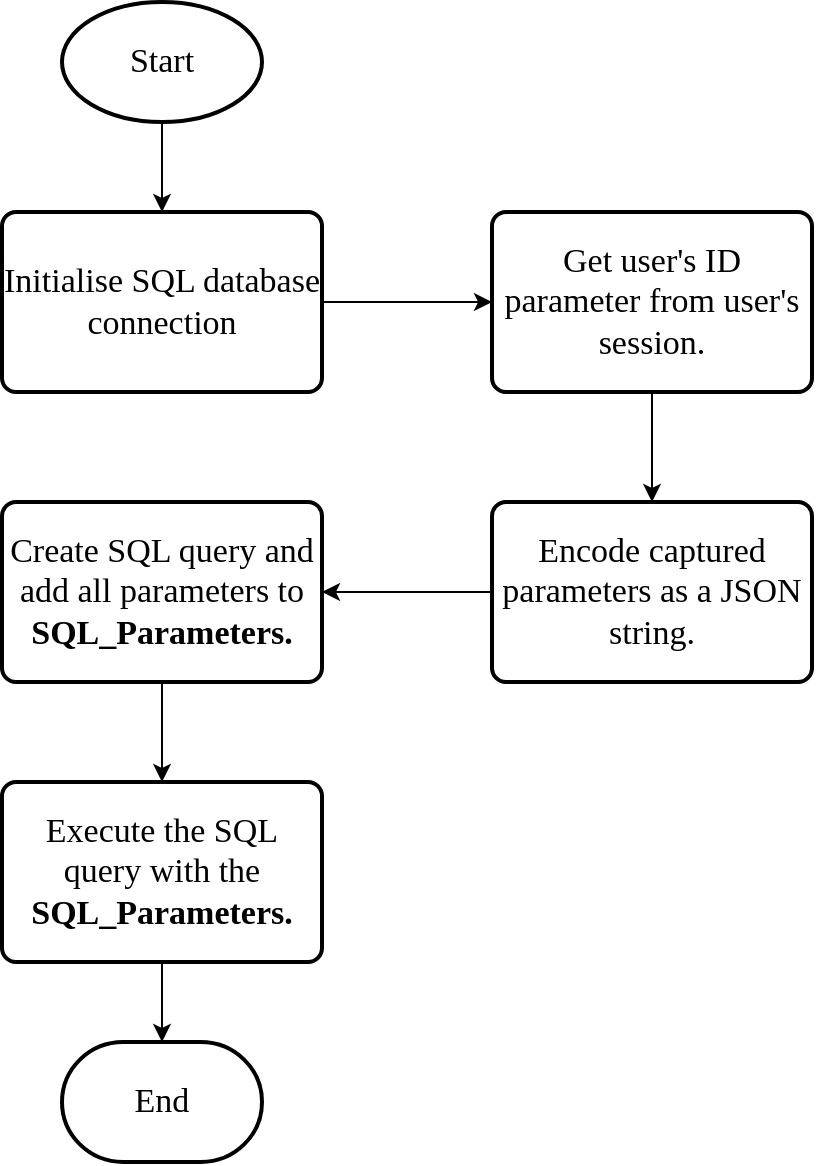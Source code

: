 <mxfile version="12.1.0" type="device" pages="1"><diagram id="aup2Fgcph3yYs3ryoIUO" name="Page-1"><mxGraphModel dx="222" dy="815" grid="1" gridSize="10" guides="1" tooltips="1" connect="1" arrows="1" fold="1" page="1" pageScale="1" pageWidth="850" pageHeight="1100" math="0" shadow="0"><root><mxCell id="0"/><mxCell id="1" parent="0"/><mxCell id="BcKADKLf8Ozt_4PdMoAA-12" style="edgeStyle=orthogonalEdgeStyle;rounded=0;orthogonalLoop=1;jettySize=auto;html=1;entryX=0.5;entryY=0;entryDx=0;entryDy=0;" parent="1" source="BcKADKLf8Ozt_4PdMoAA-1" target="BcKADKLf8Ozt_4PdMoAA-2" edge="1"><mxGeometry relative="1" as="geometry"/></mxCell><mxCell id="BcKADKLf8Ozt_4PdMoAA-1" value="Start" style="strokeWidth=2;html=1;shape=mxgraph.flowchart.start_1;whiteSpace=wrap;fontFamily=Times New Roman;fillColor=none;fontSize=17;" parent="1" vertex="1"><mxGeometry x="1225" y="50" width="100" height="60" as="geometry"/></mxCell><mxCell id="8SBhlytzPyLPJLM9iZ-j-1" style="edgeStyle=orthogonalEdgeStyle;rounded=0;orthogonalLoop=1;jettySize=auto;html=1;exitX=1;exitY=0.5;exitDx=0;exitDy=0;entryX=0;entryY=0.5;entryDx=0;entryDy=0;" edge="1" parent="1" source="BcKADKLf8Ozt_4PdMoAA-2" target="BcKADKLf8Ozt_4PdMoAA-3"><mxGeometry relative="1" as="geometry"/></mxCell><mxCell id="BcKADKLf8Ozt_4PdMoAA-2" value="Initialise SQL database connection" style="rounded=1;whiteSpace=wrap;html=1;absoluteArcSize=1;arcSize=14;strokeWidth=2;fontFamily=Times New Roman;fillColor=none;fontSize=17;" parent="1" vertex="1"><mxGeometry x="1195" y="155" width="160" height="90" as="geometry"/></mxCell><mxCell id="BcKADKLf8Ozt_4PdMoAA-14" style="edgeStyle=orthogonalEdgeStyle;rounded=0;orthogonalLoop=1;jettySize=auto;html=1;exitX=0.5;exitY=1;exitDx=0;exitDy=0;entryX=0.5;entryY=0;entryDx=0;entryDy=0;" parent="1" source="BcKADKLf8Ozt_4PdMoAA-3" target="BcKADKLf8Ozt_4PdMoAA-8" edge="1"><mxGeometry relative="1" as="geometry"/></mxCell><mxCell id="BcKADKLf8Ozt_4PdMoAA-3" value="Get user's ID parameter from user's session." style="rounded=1;whiteSpace=wrap;html=1;absoluteArcSize=1;arcSize=14;strokeWidth=2;fontFamily=Times New Roman;fillColor=none;fontSize=17;" parent="1" vertex="1"><mxGeometry x="1440" y="155" width="160" height="90" as="geometry"/></mxCell><mxCell id="BcKADKLf8Ozt_4PdMoAA-7" style="edgeStyle=orthogonalEdgeStyle;rounded=0;orthogonalLoop=1;jettySize=auto;html=1;entryX=0.5;entryY=0;entryDx=0;entryDy=0;entryPerimeter=0;" parent="1" source="BcKADKLf8Ozt_4PdMoAA-5" target="BcKADKLf8Ozt_4PdMoAA-6" edge="1"><mxGeometry relative="1" as="geometry"/></mxCell><mxCell id="BcKADKLf8Ozt_4PdMoAA-5" value="Execute the SQL query with the &lt;b&gt;SQL_Parameters.&lt;/b&gt;" style="rounded=1;whiteSpace=wrap;html=1;absoluteArcSize=1;arcSize=14;strokeWidth=2;fontFamily=Times New Roman;fillColor=none;fontSize=17;" parent="1" vertex="1"><mxGeometry x="1195" y="440" width="160" height="90" as="geometry"/></mxCell><mxCell id="BcKADKLf8Ozt_4PdMoAA-6" value="End" style="strokeWidth=2;html=1;shape=mxgraph.flowchart.terminator;whiteSpace=wrap;fillColor=none;fontFamily=Times New Roman;fontSize=17;" parent="1" vertex="1"><mxGeometry x="1225" y="570" width="100" height="60" as="geometry"/></mxCell><mxCell id="8SBhlytzPyLPJLM9iZ-j-2" style="edgeStyle=orthogonalEdgeStyle;rounded=0;orthogonalLoop=1;jettySize=auto;html=1;entryX=1;entryY=0.5;entryDx=0;entryDy=0;" edge="1" parent="1" source="BcKADKLf8Ozt_4PdMoAA-8" target="BcKADKLf8Ozt_4PdMoAA-9"><mxGeometry relative="1" as="geometry"/></mxCell><mxCell id="BcKADKLf8Ozt_4PdMoAA-8" value="Encode captured parameters as a JSON string." style="rounded=1;whiteSpace=wrap;html=1;absoluteArcSize=1;arcSize=14;strokeWidth=2;fontFamily=Times New Roman;fillColor=none;fontSize=17;" parent="1" vertex="1"><mxGeometry x="1440" y="300" width="160" height="90" as="geometry"/></mxCell><mxCell id="BcKADKLf8Ozt_4PdMoAA-10" style="edgeStyle=orthogonalEdgeStyle;rounded=0;orthogonalLoop=1;jettySize=auto;html=1;" parent="1" source="BcKADKLf8Ozt_4PdMoAA-9" target="BcKADKLf8Ozt_4PdMoAA-5" edge="1"><mxGeometry relative="1" as="geometry"/></mxCell><mxCell id="BcKADKLf8Ozt_4PdMoAA-9" value="Create SQL query and add all parameters to &lt;b&gt;SQL_Parameters.&lt;/b&gt;" style="rounded=1;whiteSpace=wrap;html=1;absoluteArcSize=1;arcSize=14;strokeWidth=2;fontFamily=Times New Roman;fillColor=none;fontSize=17;" parent="1" vertex="1"><mxGeometry x="1195" y="300" width="160" height="90" as="geometry"/></mxCell></root></mxGraphModel></diagram></mxfile>